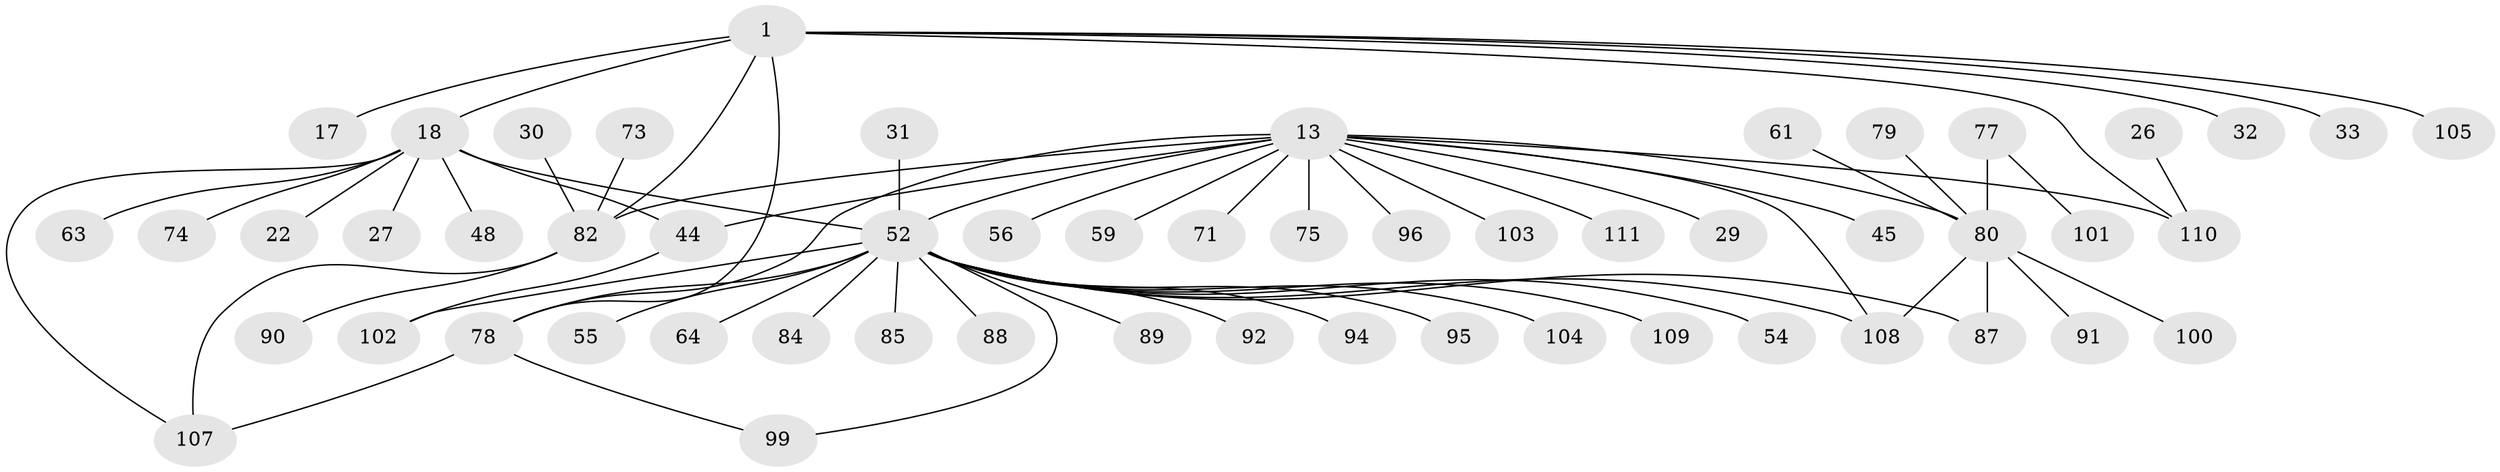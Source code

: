 // original degree distribution, {12: 0.009009009009009009, 6: 0.036036036036036036, 4: 0.07207207207207207, 13: 0.009009009009009009, 2: 0.2702702702702703, 3: 0.10810810810810811, 5: 0.018018018018018018, 23: 0.009009009009009009, 7: 0.009009009009009009, 1: 0.45045045045045046, 9: 0.009009009009009009}
// Generated by graph-tools (version 1.1) at 2025/48/03/09/25 04:48:35]
// undirected, 55 vertices, 66 edges
graph export_dot {
graph [start="1"]
  node [color=gray90,style=filled];
  1;
  13;
  17;
  18 [super="+2"];
  22;
  26;
  27 [super="+20"];
  29 [super="+24"];
  30;
  31;
  32;
  33 [super="+11"];
  44;
  45;
  48;
  52 [super="+51+40+34"];
  54;
  55;
  56;
  59;
  61;
  63;
  64;
  71;
  73;
  74;
  75 [super="+65"];
  77 [super="+70"];
  78 [super="+67+76"];
  79;
  80 [super="+16+23+43+60"];
  82 [super="+10+57+58"];
  84 [super="+19"];
  85;
  87 [super="+83"];
  88 [super="+41"];
  89;
  90;
  91;
  92;
  94 [super="+21"];
  95 [super="+66"];
  96 [super="+68"];
  99 [super="+86"];
  100;
  101;
  102 [super="+53+62"];
  103;
  104 [super="+93"];
  105 [super="+6"];
  107 [super="+106"];
  108 [super="+38+97+98"];
  109;
  110 [super="+69+81"];
  111;
  1 -- 17;
  1 -- 18 [weight=2];
  1 -- 32;
  1 -- 78 [weight=2];
  1 -- 82 [weight=2];
  1 -- 105;
  1 -- 33;
  1 -- 110;
  13 -- 44;
  13 -- 45;
  13 -- 56;
  13 -- 59;
  13 -- 71;
  13 -- 103;
  13 -- 111;
  13 -- 80;
  13 -- 82 [weight=2];
  13 -- 78 [weight=3];
  13 -- 52 [weight=2];
  13 -- 29;
  13 -- 108 [weight=2];
  13 -- 110 [weight=3];
  13 -- 75;
  13 -- 96;
  18 -- 44;
  18 -- 48;
  18 -- 52 [weight=4];
  18 -- 63;
  18 -- 74;
  18 -- 22;
  18 -- 27;
  18 -- 107;
  26 -- 110;
  30 -- 82;
  31 -- 52;
  44 -- 102;
  52 -- 55;
  52 -- 64;
  52 -- 54;
  52 -- 102 [weight=2];
  52 -- 99;
  52 -- 104;
  52 -- 108;
  52 -- 109;
  52 -- 78;
  52 -- 85;
  52 -- 84;
  52 -- 87;
  52 -- 88;
  52 -- 89;
  52 -- 95;
  52 -- 92;
  52 -- 94;
  61 -- 80;
  73 -- 82;
  77 -- 80 [weight=2];
  77 -- 101;
  78 -- 99;
  78 -- 107;
  79 -- 80;
  80 -- 100;
  80 -- 91;
  80 -- 87;
  80 -- 108;
  82 -- 90;
  82 -- 107;
}
